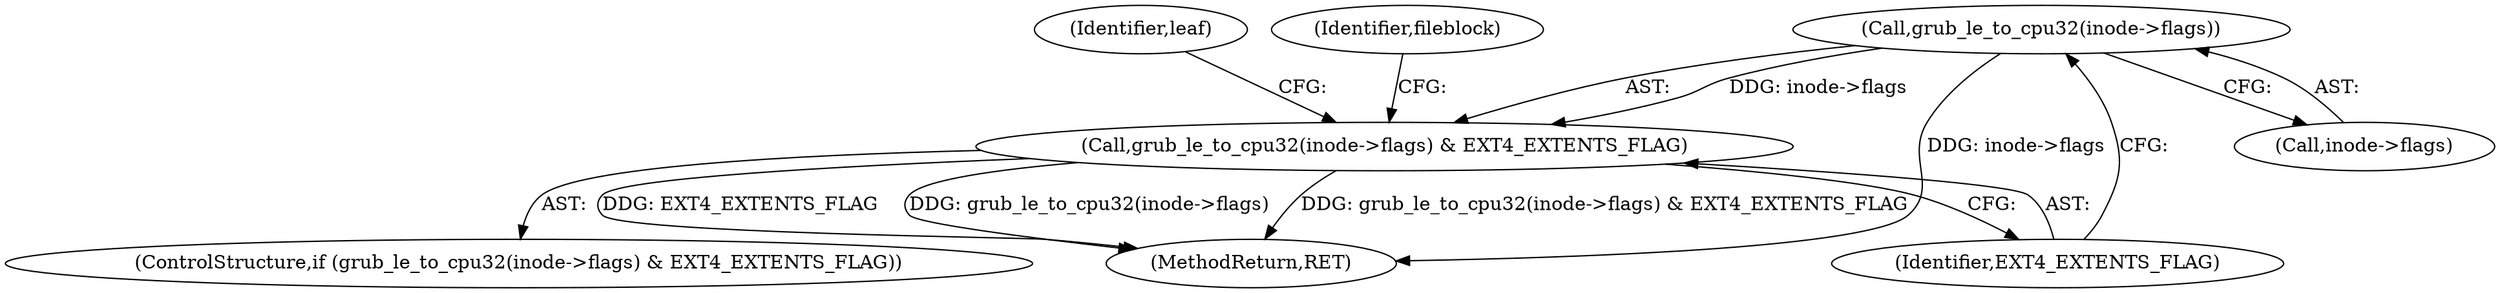 digraph "0_radare2_65000a7fd9eea62359e6d6714f17b94a99a82edd_0@pointer" {
"1000138" [label="(Call,grub_le_to_cpu32(inode->flags))"];
"1000137" [label="(Call,grub_le_to_cpu32(inode->flags) & EXT4_EXTENTS_FLAG)"];
"1000138" [label="(Call,grub_le_to_cpu32(inode->flags))"];
"1000136" [label="(ControlStructure,if (grub_le_to_cpu32(inode->flags) & EXT4_EXTENTS_FLAG))"];
"1000429" [label="(MethodReturn,RET)"];
"1000149" [label="(Identifier,leaf)"];
"1000142" [label="(Identifier,EXT4_EXTENTS_FLAG)"];
"1000139" [label="(Call,inode->flags)"];
"1000137" [label="(Call,grub_le_to_cpu32(inode->flags) & EXT4_EXTENTS_FLAG)"];
"1000263" [label="(Identifier,fileblock)"];
"1000138" -> "1000137"  [label="AST: "];
"1000138" -> "1000139"  [label="CFG: "];
"1000139" -> "1000138"  [label="AST: "];
"1000142" -> "1000138"  [label="CFG: "];
"1000138" -> "1000429"  [label="DDG: inode->flags"];
"1000138" -> "1000137"  [label="DDG: inode->flags"];
"1000137" -> "1000136"  [label="AST: "];
"1000137" -> "1000142"  [label="CFG: "];
"1000142" -> "1000137"  [label="AST: "];
"1000149" -> "1000137"  [label="CFG: "];
"1000263" -> "1000137"  [label="CFG: "];
"1000137" -> "1000429"  [label="DDG: EXT4_EXTENTS_FLAG"];
"1000137" -> "1000429"  [label="DDG: grub_le_to_cpu32(inode->flags)"];
"1000137" -> "1000429"  [label="DDG: grub_le_to_cpu32(inode->flags) & EXT4_EXTENTS_FLAG"];
}

